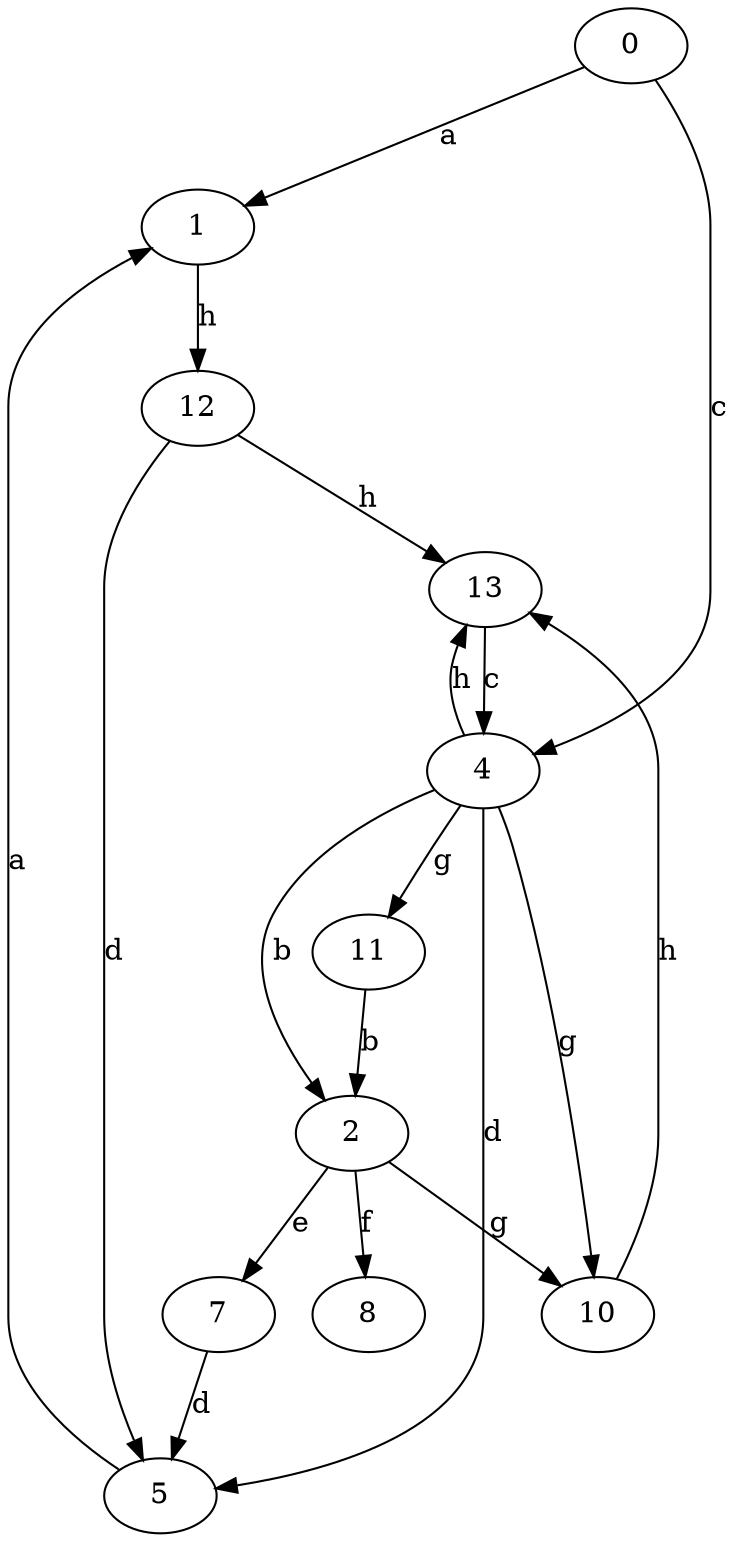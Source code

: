 strict digraph  {
0;
1;
2;
4;
5;
7;
8;
10;
11;
12;
13;
0 -> 1  [label=a];
0 -> 4  [label=c];
1 -> 12  [label=h];
2 -> 7  [label=e];
2 -> 8  [label=f];
2 -> 10  [label=g];
4 -> 2  [label=b];
4 -> 5  [label=d];
4 -> 10  [label=g];
4 -> 11  [label=g];
4 -> 13  [label=h];
5 -> 1  [label=a];
7 -> 5  [label=d];
10 -> 13  [label=h];
11 -> 2  [label=b];
12 -> 5  [label=d];
12 -> 13  [label=h];
13 -> 4  [label=c];
}
